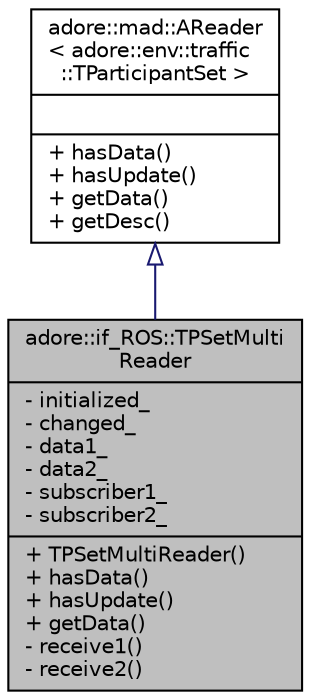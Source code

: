 digraph "adore::if_ROS::TPSetMultiReader"
{
 // LATEX_PDF_SIZE
  edge [fontname="Helvetica",fontsize="10",labelfontname="Helvetica",labelfontsize="10"];
  node [fontname="Helvetica",fontsize="10",shape=record];
  Node1 [label="{adore::if_ROS::TPSetMulti\lReader\n|- initialized_\l- changed_\l- data1_\l- data2_\l- subscriber1_\l- subscriber2_\l|+ TPSetMultiReader()\l+ hasData()\l+ hasUpdate()\l+ getData()\l- receive1()\l- receive2()\l}",height=0.2,width=0.4,color="black", fillcolor="grey75", style="filled", fontcolor="black",tooltip="TPSetMultiReader reads two ros topics and combines data from both."];
  Node2 -> Node1 [dir="back",color="midnightblue",fontsize="10",style="solid",arrowtail="onormal",fontname="Helvetica"];
  Node2 [label="{adore::mad::AReader\l\< adore::env::traffic\l::TParticipantSet \>\n||+ hasData()\l+ hasUpdate()\l+ getData()\l+ getDesc()\l}",height=0.2,width=0.4,color="black", fillcolor="white", style="filled",URL="$classadore_1_1mad_1_1AReader.html",tooltip=" "];
}
